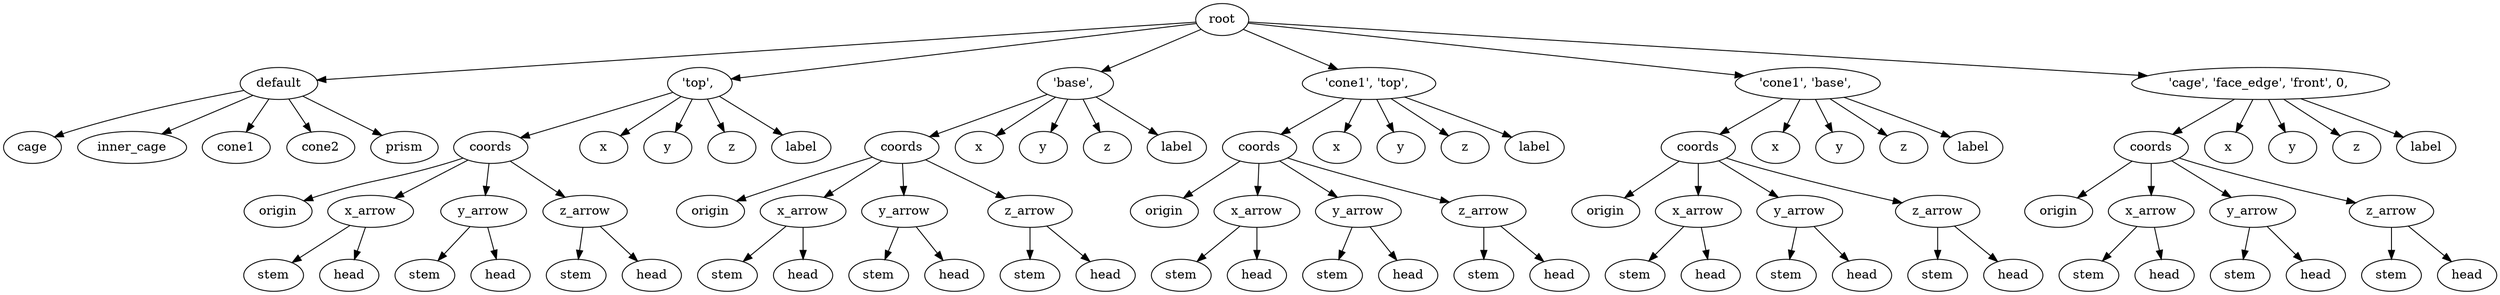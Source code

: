 digraph default {
    root_15 [label="root"];
    default_16 [label="default"];
    cage_17 [label="cage"];
    inner_cage_18 [label="inner_cage"];
    cone1_19 [label="cone1"];
    cone2_20 [label="cone2"];
    prism_21 [label="prism"];
    22 [label="'top',\ "];
    coords_23 [label="coords"];
    origin_24 [label="origin"];
    x_arrow_25 [label="x_arrow"];
    stem_26 [label="stem"];
    head_27 [label="head"];
    y_arrow_28 [label="y_arrow"];
    stem_29 [label="stem"];
    head_30 [label="head"];
    z_arrow_31 [label="z_arrow"];
    stem_32 [label="stem"];
    head_33 [label="head"];
    x_34 [label="x"];
    y_35 [label="y"];
    z_36 [label="z"];
    label_37 [label="label"];
    38 [label="'base',\ "];
    coords_39 [label="coords"];
    origin_40 [label="origin"];
    x_arrow_41 [label="x_arrow"];
    stem_42 [label="stem"];
    head_43 [label="head"];
    y_arrow_44 [label="y_arrow"];
    stem_45 [label="stem"];
    head_46 [label="head"];
    z_arrow_47 [label="z_arrow"];
    stem_48 [label="stem"];
    head_49 [label="head"];
    x_50 [label="x"];
    y_51 [label="y"];
    z_52 [label="z"];
    label_53 [label="label"];
    54 [label="'cone1',\ 'top',\ "];
    coords_55 [label="coords"];
    origin_56 [label="origin"];
    x_arrow_57 [label="x_arrow"];
    stem_58 [label="stem"];
    head_59 [label="head"];
    y_arrow_60 [label="y_arrow"];
    stem_61 [label="stem"];
    head_62 [label="head"];
    z_arrow_63 [label="z_arrow"];
    stem_64 [label="stem"];
    head_65 [label="head"];
    x_66 [label="x"];
    y_67 [label="y"];
    z_68 [label="z"];
    label_69 [label="label"];
    70 [label="'cone1',\ 'base',\ "];
    coords_71 [label="coords"];
    origin_72 [label="origin"];
    x_arrow_73 [label="x_arrow"];
    stem_74 [label="stem"];
    head_75 [label="head"];
    y_arrow_76 [label="y_arrow"];
    stem_77 [label="stem"];
    head_78 [label="head"];
    z_arrow_79 [label="z_arrow"];
    stem_80 [label="stem"];
    head_81 [label="head"];
    x_82 [label="x"];
    y_83 [label="y"];
    z_84 [label="z"];
    label_85 [label="label"];
    86 [label="'cage',\ 'face_edge',\ 'front',\ 0,\ "];
    coords_87 [label="coords"];
    origin_88 [label="origin"];
    x_arrow_89 [label="x_arrow"];
    stem_90 [label="stem"];
    head_91 [label="head"];
    y_arrow_92 [label="y_arrow"];
    stem_93 [label="stem"];
    head_94 [label="head"];
    z_arrow_95 [label="z_arrow"];
    stem_96 [label="stem"];
    head_97 [label="head"];
    x_98 [label="x"];
    y_99 [label="y"];
    z_100 [label="z"];
    label_101 [label="label"];
    root_15 -> default_16;
    default_16 -> cage_17;
    default_16 -> inner_cage_18;
    default_16 -> cone1_19;
    default_16 -> cone2_20;
    default_16 -> prism_21;
    root_15 -> 22;
    22 -> coords_23;
    coords_23 -> origin_24;
    coords_23 -> x_arrow_25;
    x_arrow_25 -> stem_26;
    x_arrow_25 -> head_27;
    coords_23 -> y_arrow_28;
    y_arrow_28 -> stem_29;
    y_arrow_28 -> head_30;
    coords_23 -> z_arrow_31;
    z_arrow_31 -> stem_32;
    z_arrow_31 -> head_33;
    22 -> x_34;
    22 -> y_35;
    22 -> z_36;
    22 -> label_37;
    root_15 -> 38;
    38 -> coords_39;
    coords_39 -> origin_40;
    coords_39 -> x_arrow_41;
    x_arrow_41 -> stem_42;
    x_arrow_41 -> head_43;
    coords_39 -> y_arrow_44;
    y_arrow_44 -> stem_45;
    y_arrow_44 -> head_46;
    coords_39 -> z_arrow_47;
    z_arrow_47 -> stem_48;
    z_arrow_47 -> head_49;
    38 -> x_50;
    38 -> y_51;
    38 -> z_52;
    38 -> label_53;
    root_15 -> 54;
    54 -> coords_55;
    coords_55 -> origin_56;
    coords_55 -> x_arrow_57;
    x_arrow_57 -> stem_58;
    x_arrow_57 -> head_59;
    coords_55 -> y_arrow_60;
    y_arrow_60 -> stem_61;
    y_arrow_60 -> head_62;
    coords_55 -> z_arrow_63;
    z_arrow_63 -> stem_64;
    z_arrow_63 -> head_65;
    54 -> x_66;
    54 -> y_67;
    54 -> z_68;
    54 -> label_69;
    root_15 -> 70;
    70 -> coords_71;
    coords_71 -> origin_72;
    coords_71 -> x_arrow_73;
    x_arrow_73 -> stem_74;
    x_arrow_73 -> head_75;
    coords_71 -> y_arrow_76;
    y_arrow_76 -> stem_77;
    y_arrow_76 -> head_78;
    coords_71 -> z_arrow_79;
    z_arrow_79 -> stem_80;
    z_arrow_79 -> head_81;
    70 -> x_82;
    70 -> y_83;
    70 -> z_84;
    70 -> label_85;
    root_15 -> 86;
    86 -> coords_87;
    coords_87 -> origin_88;
    coords_87 -> x_arrow_89;
    x_arrow_89 -> stem_90;
    x_arrow_89 -> head_91;
    coords_87 -> y_arrow_92;
    y_arrow_92 -> stem_93;
    y_arrow_92 -> head_94;
    coords_87 -> z_arrow_95;
    z_arrow_95 -> stem_96;
    z_arrow_95 -> head_97;
    86 -> x_98;
    86 -> y_99;
    86 -> z_100;
    86 -> label_101;
}
